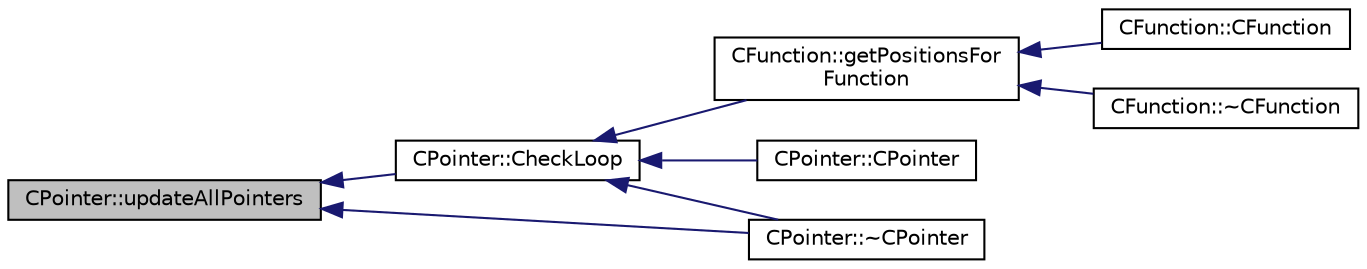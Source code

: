 digraph "CPointer::updateAllPointers"
{
  edge [fontname="Helvetica",fontsize="10",labelfontname="Helvetica",labelfontsize="10"];
  node [fontname="Helvetica",fontsize="10",shape=record];
  rankdir="LR";
  Node1 [label="CPointer::updateAllPointers",height=0.2,width=0.4,color="black", fillcolor="grey75", style="filled", fontcolor="black"];
  Node1 -> Node2 [dir="back",color="midnightblue",fontsize="10",style="solid",fontname="Helvetica"];
  Node2 [label="CPointer::CheckLoop",height=0.2,width=0.4,color="black", fillcolor="white", style="filled",URL="$classCPointer.html#a840d1c1bb985accb3e5d3bcc51c19aef"];
  Node2 -> Node3 [dir="back",color="midnightblue",fontsize="10",style="solid",fontname="Helvetica"];
  Node3 [label="CFunction::getPositionsFor\lFunction",height=0.2,width=0.4,color="black", fillcolor="white", style="filled",URL="$classCFunction.html#a6221a461183979abcd9c8e64b039e7a1"];
  Node3 -> Node4 [dir="back",color="midnightblue",fontsize="10",style="solid",fontname="Helvetica"];
  Node4 [label="CFunction::CFunction",height=0.2,width=0.4,color="black", fillcolor="white", style="filled",URL="$classCFunction.html#a13a7dfd477b00be3499c1dd1644fc072"];
  Node3 -> Node5 [dir="back",color="midnightblue",fontsize="10",style="solid",fontname="Helvetica"];
  Node5 [label="CFunction::~CFunction",height=0.2,width=0.4,color="black", fillcolor="white", style="filled",URL="$classCFunction.html#a05548ce113bdb82439cc315c58cc93f7"];
  Node2 -> Node6 [dir="back",color="midnightblue",fontsize="10",style="solid",fontname="Helvetica"];
  Node6 [label="CPointer::CPointer",height=0.2,width=0.4,color="black", fillcolor="white", style="filled",URL="$classCPointer.html#a2bde64a7692e2e03e67054d51d0fc94e"];
  Node2 -> Node7 [dir="back",color="midnightblue",fontsize="10",style="solid",fontname="Helvetica"];
  Node7 [label="CPointer::~CPointer",height=0.2,width=0.4,color="black", fillcolor="white", style="filled",URL="$classCPointer.html#a2c78aa0ce894318ae615511b1bec8869"];
  Node1 -> Node7 [dir="back",color="midnightblue",fontsize="10",style="solid",fontname="Helvetica"];
}
